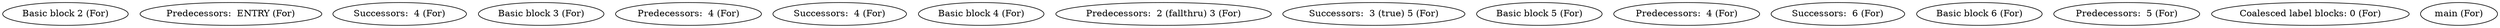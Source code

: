 digraph model { 
	For_0 [label="Basic block 2 (For)"];
	For_1 [label="Predecessors:  ENTRY (For)"];
	For_2 [label="Successors:  4 (For)"];
	For_3 [label="Basic block 3 (For)"];
	For_4 [label="Predecessors:  4 (For)"];
	For_5 [label="Successors:  4 (For)"];
	For_6 [label="Basic block 4 (For)"];
	For_7 [label="Predecessors:  2 (fallthru) 3 (For)"];
	For_8 [label="Successors:  3 (true) 5 (For)"];
	For_9 [label="Basic block 5 (For)"];
	For_10 [label="Predecessors:  4 (For)"];
	For_11 [label="Successors:  6 (For)"];
	For_12 [label="Basic block 6 (For)"];
	For_13 [label="Predecessors:  5 (For)"];
	For_14 [label="Coalesced label blocks: 0 (For)"];
	For_15 [label="main (For)"];
}
